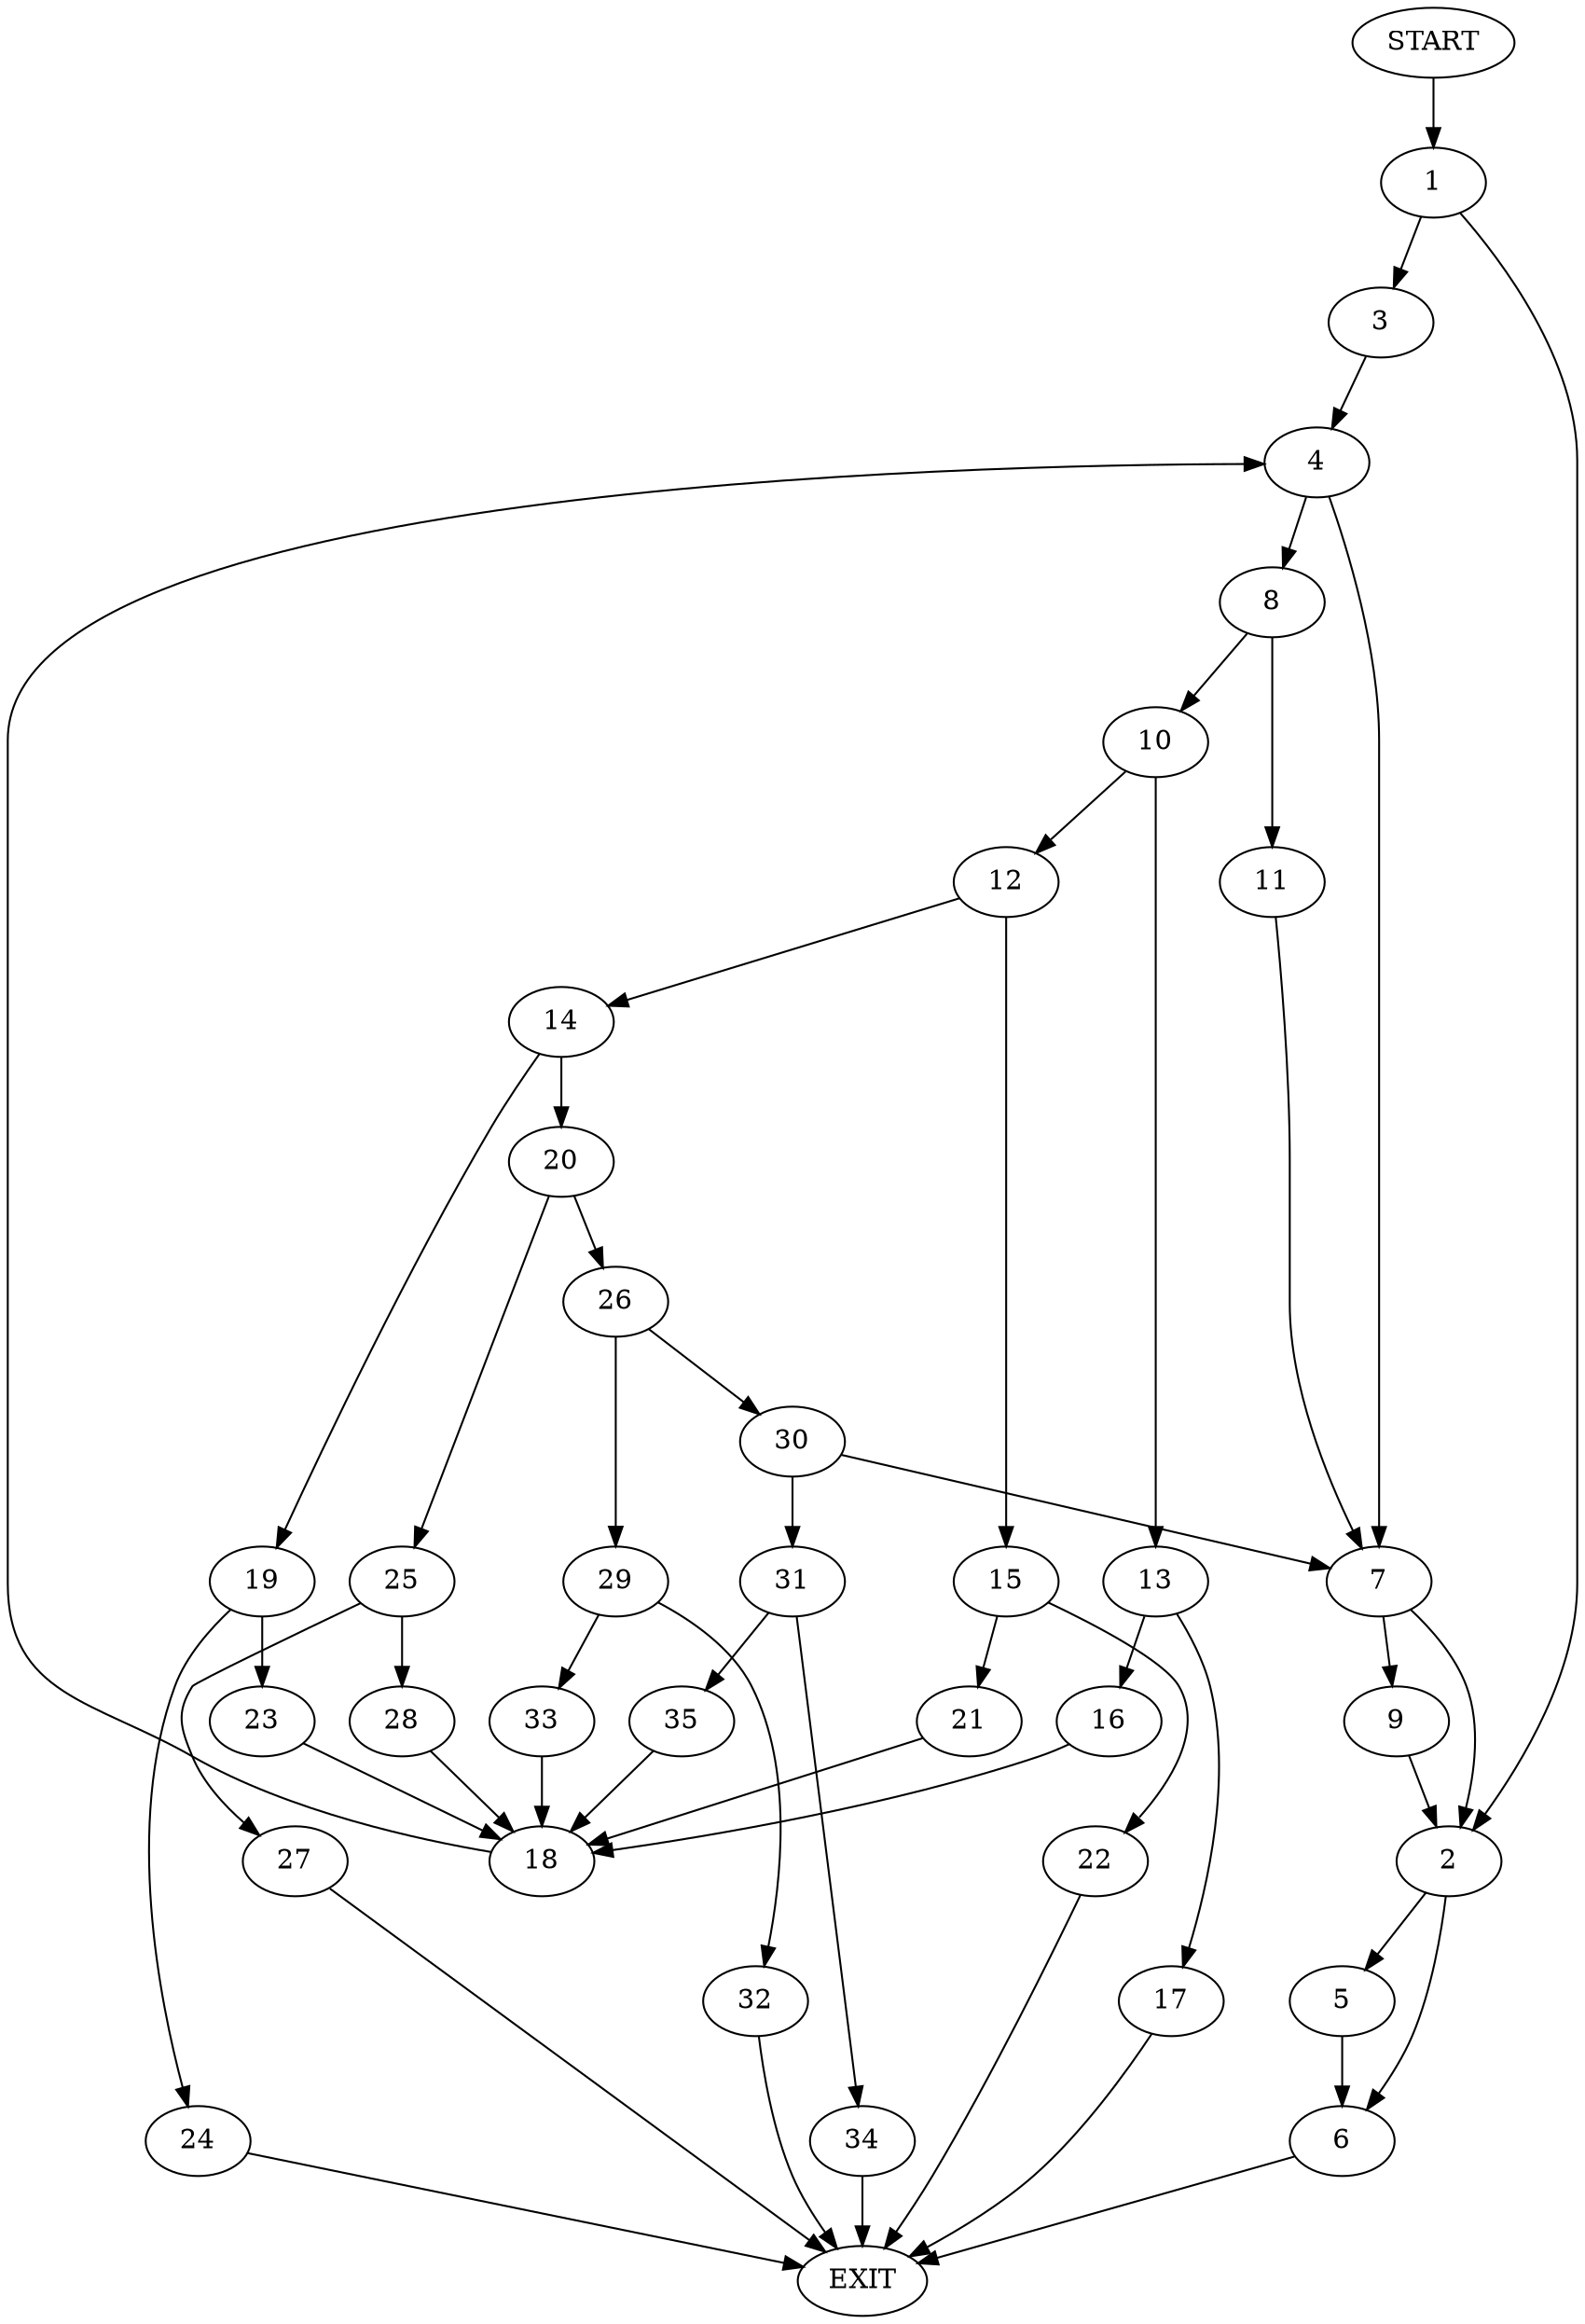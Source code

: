 digraph {
0 [label="START"]
36 [label="EXIT"]
0 -> 1
1 -> 2
1 -> 3
3 -> 4
2 -> 5
2 -> 6
4 -> 7
4 -> 8
7 -> 2
7 -> 9
8 -> 10
8 -> 11
10 -> 12
10 -> 13
11 -> 7
12 -> 14
12 -> 15
13 -> 16
13 -> 17
17 -> 36
16 -> 18
18 -> 4
14 -> 19
14 -> 20
15 -> 21
15 -> 22
21 -> 18
22 -> 36
19 -> 23
19 -> 24
20 -> 25
20 -> 26
23 -> 18
24 -> 36
25 -> 27
25 -> 28
26 -> 29
26 -> 30
28 -> 18
27 -> 36
30 -> 7
30 -> 31
29 -> 32
29 -> 33
33 -> 18
32 -> 36
31 -> 34
31 -> 35
34 -> 36
35 -> 18
9 -> 2
5 -> 6
6 -> 36
}

